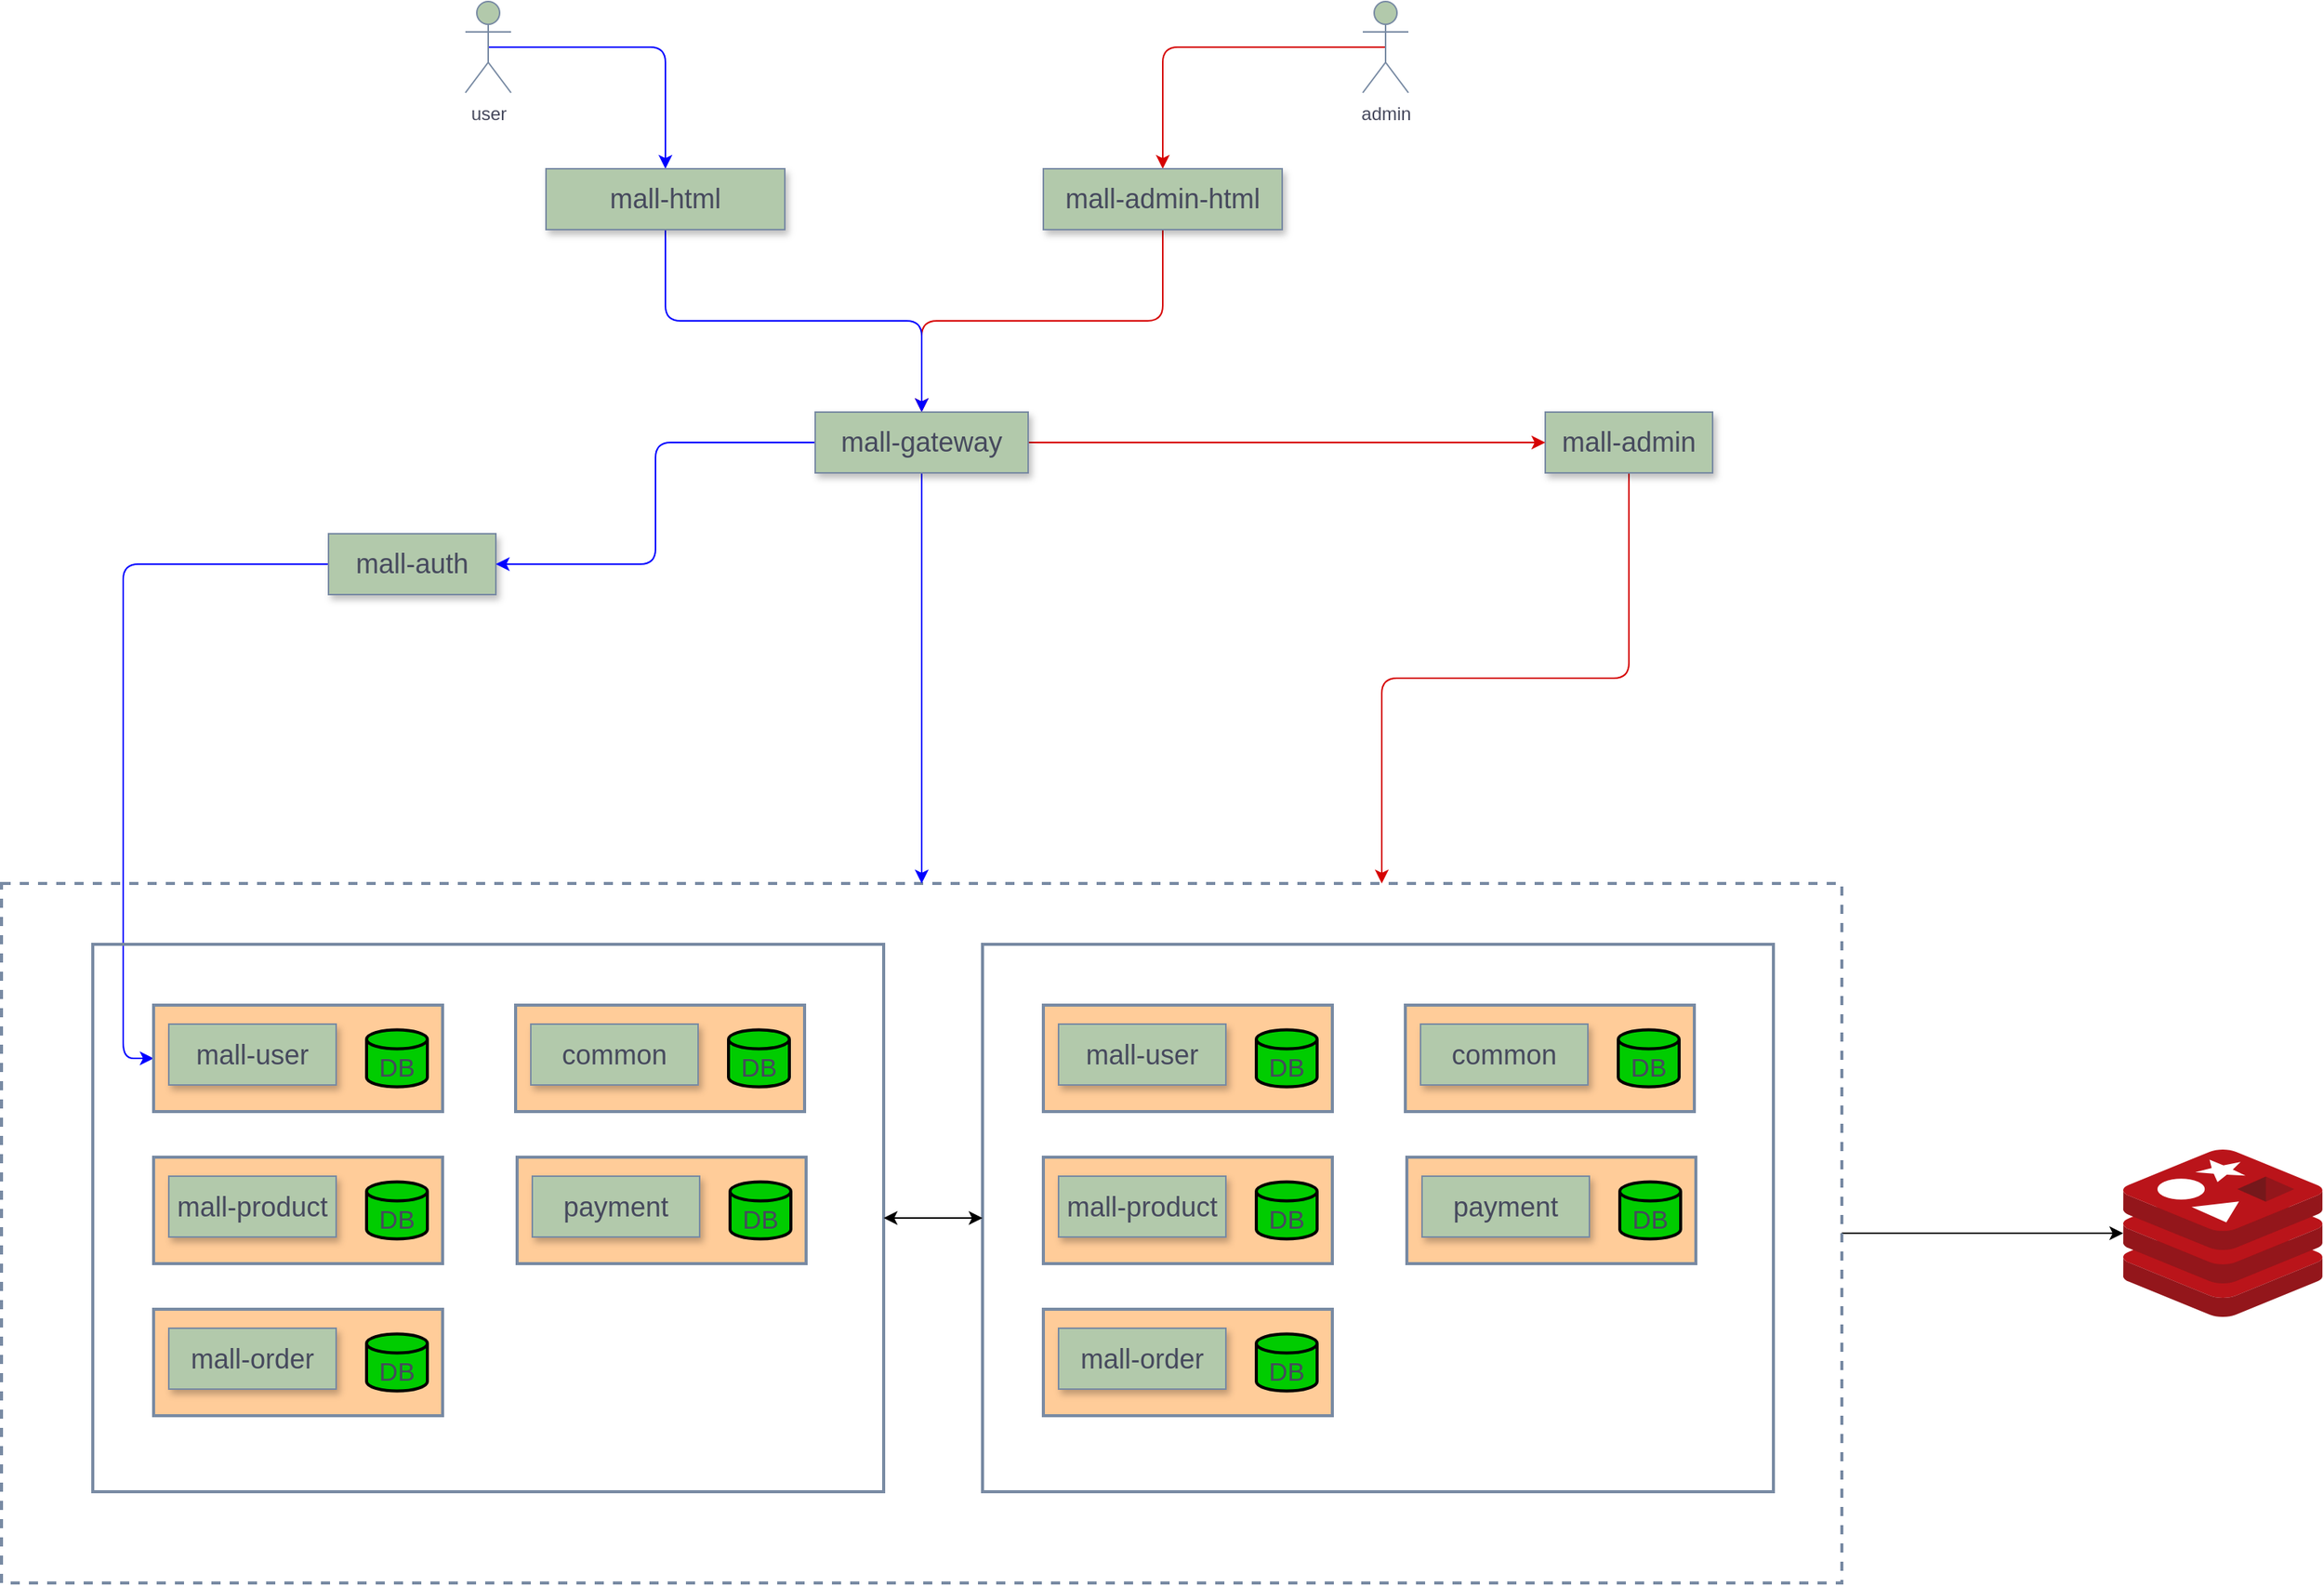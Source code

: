 <mxfile version="13.6.9" type="github">
  <diagram id="Z--iTaKNQ5P-s0Kby9HK" name="Page-1">
    <mxGraphModel dx="2031" dy="1089" grid="1" gridSize="10" guides="1" tooltips="1" connect="1" arrows="1" fold="1" page="1" pageScale="1" pageWidth="827" pageHeight="1169" math="0" shadow="0">
      <root>
        <mxCell id="0" />
        <mxCell id="1" parent="0" />
        <mxCell id="iWbueiKnUOGaXGQfD53s-153" style="edgeStyle=orthogonalEdgeStyle;rounded=1;sketch=0;orthogonalLoop=1;jettySize=auto;html=1;exitX=1;exitY=0.5;exitDx=0;exitDy=0;startArrow=none;startFill=0;fillColor=#B2C9AB;fontSize=17;fontColor=#46495D;" edge="1" parent="1" source="iWbueiKnUOGaXGQfD53s-53" target="iWbueiKnUOGaXGQfD53s-152">
          <mxGeometry relative="1" as="geometry" />
        </mxCell>
        <mxCell id="iWbueiKnUOGaXGQfD53s-53" value="" style="rounded=0;whiteSpace=wrap;html=1;dashed=1;sketch=0;strokeColor=#788AA3;fillColor=none;fontColor=#46495D;strokeWidth=2;" vertex="1" parent="1">
          <mxGeometry x="155" y="610" width="1210" height="460" as="geometry" />
        </mxCell>
        <mxCell id="iWbueiKnUOGaXGQfD53s-11" style="edgeStyle=orthogonalEdgeStyle;rounded=1;sketch=0;orthogonalLoop=1;jettySize=auto;html=1;exitX=0.5;exitY=0.5;exitDx=0;exitDy=0;exitPerimeter=0;entryX=0.5;entryY=0;entryDx=0;entryDy=0;fillColor=#B2C9AB;fontColor=#46495D;strokeColor=#0000FF;" edge="1" parent="1" source="iWbueiKnUOGaXGQfD53s-1" target="iWbueiKnUOGaXGQfD53s-6">
          <mxGeometry relative="1" as="geometry" />
        </mxCell>
        <mxCell id="iWbueiKnUOGaXGQfD53s-1" value="user" style="shape=umlActor;verticalLabelPosition=bottom;verticalAlign=top;html=1;outlineConnect=0;fillColor=#B2C9AB;strokeColor=#788AA3;fontColor=#46495D;" vertex="1" parent="1">
          <mxGeometry x="460" y="30" width="30" height="60" as="geometry" />
        </mxCell>
        <mxCell id="iWbueiKnUOGaXGQfD53s-61" style="edgeStyle=orthogonalEdgeStyle;rounded=1;sketch=0;orthogonalLoop=1;jettySize=auto;html=1;exitX=0.5;exitY=0.5;exitDx=0;exitDy=0;exitPerimeter=0;entryX=0.5;entryY=0;entryDx=0;entryDy=0;startArrow=none;startFill=0;fillColor=#B2C9AB;fontColor=#46495D;strokeColor=#D60202;" edge="1" parent="1" source="iWbueiKnUOGaXGQfD53s-2" target="iWbueiKnUOGaXGQfD53s-5">
          <mxGeometry relative="1" as="geometry" />
        </mxCell>
        <mxCell id="iWbueiKnUOGaXGQfD53s-2" value="admin" style="shape=umlActor;verticalLabelPosition=bottom;verticalAlign=top;html=1;outlineConnect=0;fillColor=#B2C9AB;strokeColor=#788AA3;fontColor=#46495D;" vertex="1" parent="1">
          <mxGeometry x="1050" y="30" width="30" height="60" as="geometry" />
        </mxCell>
        <mxCell id="iWbueiKnUOGaXGQfD53s-63" style="edgeStyle=orthogonalEdgeStyle;rounded=1;sketch=0;orthogonalLoop=1;jettySize=auto;html=1;exitX=0.5;exitY=1;exitDx=0;exitDy=0;entryX=0.5;entryY=0;entryDx=0;entryDy=0;startArrow=none;startFill=0;fillColor=#B2C9AB;fontColor=#46495D;strokeColor=#D60202;" edge="1" parent="1" source="iWbueiKnUOGaXGQfD53s-5" target="iWbueiKnUOGaXGQfD53s-4">
          <mxGeometry relative="1" as="geometry" />
        </mxCell>
        <mxCell id="iWbueiKnUOGaXGQfD53s-5" value="&lt;span style=&quot;font-size: 18px&quot;&gt;mall-admin-html&lt;/span&gt;" style="rounded=0;whiteSpace=wrap;html=1;shadow=1;glass=0;sketch=0;fillColor=#B2C9AB;strokeColor=#788AA3;fontColor=#46495D;" vertex="1" parent="1">
          <mxGeometry x="840" y="140" width="157" height="40" as="geometry" />
        </mxCell>
        <mxCell id="iWbueiKnUOGaXGQfD53s-62" style="edgeStyle=orthogonalEdgeStyle;rounded=1;sketch=0;orthogonalLoop=1;jettySize=auto;html=1;exitX=0.5;exitY=1;exitDx=0;exitDy=0;entryX=0.5;entryY=0;entryDx=0;entryDy=0;startArrow=none;startFill=0;strokeColor=#0000FF;fillColor=#B2C9AB;fontColor=#46495D;" edge="1" parent="1" source="iWbueiKnUOGaXGQfD53s-6" target="iWbueiKnUOGaXGQfD53s-4">
          <mxGeometry relative="1" as="geometry" />
        </mxCell>
        <mxCell id="iWbueiKnUOGaXGQfD53s-6" value="&lt;span style=&quot;font-size: 18px&quot;&gt;mall-html&lt;/span&gt;" style="rounded=0;whiteSpace=wrap;html=1;shadow=1;glass=0;sketch=0;fillColor=#B2C9AB;strokeColor=#788AA3;fontColor=#46495D;" vertex="1" parent="1">
          <mxGeometry x="513" y="140" width="157" height="40" as="geometry" />
        </mxCell>
        <mxCell id="iWbueiKnUOGaXGQfD53s-151" style="edgeStyle=orthogonalEdgeStyle;rounded=1;sketch=0;orthogonalLoop=1;jettySize=auto;html=1;exitX=0;exitY=0.5;exitDx=0;exitDy=0;entryX=0;entryY=0.5;entryDx=0;entryDy=0;startArrow=none;startFill=0;strokeColor=#0000FF;fillColor=#B2C9AB;fontSize=17;fontColor=#46495D;" edge="1" parent="1" source="iWbueiKnUOGaXGQfD53s-12" target="iWbueiKnUOGaXGQfD53s-70">
          <mxGeometry relative="1" as="geometry" />
        </mxCell>
        <mxCell id="iWbueiKnUOGaXGQfD53s-12" value="&lt;font style=&quot;font-size: 18px&quot;&gt;mall-auth&lt;/font&gt;" style="rounded=0;whiteSpace=wrap;html=1;shadow=1;glass=0;sketch=0;fillColor=#B2C9AB;strokeColor=#788AA3;fontColor=#46495D;" vertex="1" parent="1">
          <mxGeometry x="370" y="380" width="110" height="40" as="geometry" />
        </mxCell>
        <mxCell id="iWbueiKnUOGaXGQfD53s-68" style="edgeStyle=orthogonalEdgeStyle;rounded=1;sketch=0;orthogonalLoop=1;jettySize=auto;html=1;exitX=0.5;exitY=1;exitDx=0;exitDy=0;entryX=0.75;entryY=0;entryDx=0;entryDy=0;startArrow=none;startFill=0;fillColor=#B2C9AB;fontColor=#46495D;strokeColor=#D60202;" edge="1" parent="1" source="iWbueiKnUOGaXGQfD53s-18" target="iWbueiKnUOGaXGQfD53s-53">
          <mxGeometry relative="1" as="geometry" />
        </mxCell>
        <mxCell id="iWbueiKnUOGaXGQfD53s-18" value="&lt;span style=&quot;font-size: 18px&quot;&gt;mall-admin&lt;/span&gt;" style="rounded=0;whiteSpace=wrap;html=1;shadow=1;glass=0;sketch=0;fillColor=#B2C9AB;strokeColor=#788AA3;fontColor=#46495D;" vertex="1" parent="1">
          <mxGeometry x="1170" y="300" width="110" height="40" as="geometry" />
        </mxCell>
        <mxCell id="iWbueiKnUOGaXGQfD53s-64" style="edgeStyle=orthogonalEdgeStyle;rounded=1;sketch=0;orthogonalLoop=1;jettySize=auto;html=1;exitX=0;exitY=0.5;exitDx=0;exitDy=0;entryX=1;entryY=0.5;entryDx=0;entryDy=0;startArrow=none;startFill=0;strokeColor=#0000FF;fillColor=#B2C9AB;fontColor=#46495D;" edge="1" parent="1" source="iWbueiKnUOGaXGQfD53s-4" target="iWbueiKnUOGaXGQfD53s-12">
          <mxGeometry relative="1" as="geometry" />
        </mxCell>
        <mxCell id="iWbueiKnUOGaXGQfD53s-67" style="edgeStyle=orthogonalEdgeStyle;rounded=1;sketch=0;orthogonalLoop=1;jettySize=auto;html=1;exitX=1;exitY=0.5;exitDx=0;exitDy=0;entryX=0;entryY=0.5;entryDx=0;entryDy=0;startArrow=none;startFill=0;fillColor=#B2C9AB;fontColor=#46495D;strokeColor=#D60202;" edge="1" parent="1" source="iWbueiKnUOGaXGQfD53s-4" target="iWbueiKnUOGaXGQfD53s-18">
          <mxGeometry relative="1" as="geometry" />
        </mxCell>
        <mxCell id="iWbueiKnUOGaXGQfD53s-147" style="edgeStyle=orthogonalEdgeStyle;rounded=1;sketch=0;orthogonalLoop=1;jettySize=auto;html=1;exitX=0.5;exitY=1;exitDx=0;exitDy=0;entryX=0.5;entryY=0;entryDx=0;entryDy=0;startArrow=none;startFill=0;fillColor=#B2C9AB;fontSize=17;fontColor=#46495D;strokeColor=#0000FF;" edge="1" parent="1" source="iWbueiKnUOGaXGQfD53s-4" target="iWbueiKnUOGaXGQfD53s-53">
          <mxGeometry relative="1" as="geometry" />
        </mxCell>
        <mxCell id="iWbueiKnUOGaXGQfD53s-4" value="&lt;font style=&quot;font-size: 18px&quot;&gt;mall-gateway&lt;/font&gt;" style="rounded=0;whiteSpace=wrap;html=1;shadow=1;glass=0;sketch=0;fillColor=#B2C9AB;strokeColor=#788AA3;fontColor=#46495D;" vertex="1" parent="1">
          <mxGeometry x="690" y="300" width="140" height="40" as="geometry" />
        </mxCell>
        <mxCell id="iWbueiKnUOGaXGQfD53s-125" value="" style="group" vertex="1" connectable="0" parent="1">
          <mxGeometry x="800" y="650" width="520" height="360" as="geometry" />
        </mxCell>
        <mxCell id="iWbueiKnUOGaXGQfD53s-126" value="" style="rounded=0;whiteSpace=wrap;html=1;sketch=0;strokeColor=#788AA3;strokeWidth=2;fontSize=17;fontColor=#46495D;fillColor=none;" vertex="1" parent="iWbueiKnUOGaXGQfD53s-125">
          <mxGeometry width="520" height="360" as="geometry" />
        </mxCell>
        <mxCell id="iWbueiKnUOGaXGQfD53s-127" value="" style="group" vertex="1" connectable="0" parent="iWbueiKnUOGaXGQfD53s-125">
          <mxGeometry x="40" y="40" width="190" height="70" as="geometry" />
        </mxCell>
        <mxCell id="iWbueiKnUOGaXGQfD53s-128" value="" style="rounded=0;whiteSpace=wrap;html=1;sketch=0;strokeColor=#788AA3;strokeWidth=2;fontSize=17;fontColor=#46495D;fillColor=#FFCC99;" vertex="1" parent="iWbueiKnUOGaXGQfD53s-127">
          <mxGeometry width="190" height="70" as="geometry" />
        </mxCell>
        <mxCell id="iWbueiKnUOGaXGQfD53s-129" value="&lt;span style=&quot;font-size: 18px&quot;&gt;mall-user&lt;/span&gt;" style="rounded=0;whiteSpace=wrap;html=1;shadow=1;glass=0;sketch=0;fillColor=#B2C9AB;strokeColor=#788AA3;fontColor=#46495D;" vertex="1" parent="iWbueiKnUOGaXGQfD53s-127">
          <mxGeometry x="10" y="12.5" width="110" height="40" as="geometry" />
        </mxCell>
        <mxCell id="iWbueiKnUOGaXGQfD53s-130" value="DB" style="strokeWidth=2;html=1;shape=mxgraph.flowchart.database;whiteSpace=wrap;rounded=0;sketch=0;fontColor=#46495D;fontSize=17;verticalAlign=bottom;fillColor=#00CC00;" vertex="1" parent="iWbueiKnUOGaXGQfD53s-127">
          <mxGeometry x="140" y="16.25" width="40" height="37.5" as="geometry" />
        </mxCell>
        <mxCell id="iWbueiKnUOGaXGQfD53s-131" value="" style="group" vertex="1" connectable="0" parent="iWbueiKnUOGaXGQfD53s-125">
          <mxGeometry x="40" y="140" width="190" height="70" as="geometry" />
        </mxCell>
        <mxCell id="iWbueiKnUOGaXGQfD53s-132" value="" style="rounded=0;whiteSpace=wrap;html=1;sketch=0;strokeColor=#788AA3;strokeWidth=2;fontSize=17;fontColor=#46495D;fillColor=#FFCC99;" vertex="1" parent="iWbueiKnUOGaXGQfD53s-131">
          <mxGeometry width="190" height="70" as="geometry" />
        </mxCell>
        <mxCell id="iWbueiKnUOGaXGQfD53s-133" value="&lt;span style=&quot;font-size: 18px&quot;&gt;mall-product&lt;/span&gt;" style="rounded=0;whiteSpace=wrap;html=1;shadow=1;glass=0;sketch=0;fillColor=#B2C9AB;strokeColor=#788AA3;fontColor=#46495D;" vertex="1" parent="iWbueiKnUOGaXGQfD53s-131">
          <mxGeometry x="10" y="12.5" width="110" height="40" as="geometry" />
        </mxCell>
        <mxCell id="iWbueiKnUOGaXGQfD53s-134" value="DB" style="strokeWidth=2;html=1;shape=mxgraph.flowchart.database;whiteSpace=wrap;rounded=0;sketch=0;fontColor=#46495D;fontSize=17;verticalAlign=bottom;fillColor=#00CC00;" vertex="1" parent="iWbueiKnUOGaXGQfD53s-131">
          <mxGeometry x="140" y="16.25" width="40" height="37.5" as="geometry" />
        </mxCell>
        <mxCell id="iWbueiKnUOGaXGQfD53s-135" value="" style="group" vertex="1" connectable="0" parent="iWbueiKnUOGaXGQfD53s-125">
          <mxGeometry x="40" y="240" width="190" height="70" as="geometry" />
        </mxCell>
        <mxCell id="iWbueiKnUOGaXGQfD53s-136" value="" style="rounded=0;whiteSpace=wrap;html=1;sketch=0;strokeColor=#788AA3;strokeWidth=2;fontSize=17;fontColor=#46495D;fillColor=#FFCC99;" vertex="1" parent="iWbueiKnUOGaXGQfD53s-135">
          <mxGeometry width="190" height="70" as="geometry" />
        </mxCell>
        <mxCell id="iWbueiKnUOGaXGQfD53s-137" value="&lt;span style=&quot;font-size: 18px&quot;&gt;mall-order&lt;/span&gt;" style="rounded=0;whiteSpace=wrap;html=1;shadow=1;glass=0;sketch=0;fillColor=#B2C9AB;strokeColor=#788AA3;fontColor=#46495D;" vertex="1" parent="iWbueiKnUOGaXGQfD53s-135">
          <mxGeometry x="10" y="12.5" width="110" height="40" as="geometry" />
        </mxCell>
        <mxCell id="iWbueiKnUOGaXGQfD53s-138" value="DB" style="strokeWidth=2;html=1;shape=mxgraph.flowchart.database;whiteSpace=wrap;rounded=0;sketch=0;fontColor=#46495D;fontSize=17;verticalAlign=bottom;fillColor=#00CC00;" vertex="1" parent="iWbueiKnUOGaXGQfD53s-135">
          <mxGeometry x="140" y="16.25" width="40" height="37.5" as="geometry" />
        </mxCell>
        <mxCell id="iWbueiKnUOGaXGQfD53s-139" value="" style="group" vertex="1" connectable="0" parent="iWbueiKnUOGaXGQfD53s-125">
          <mxGeometry x="278" y="40" width="190" height="70" as="geometry" />
        </mxCell>
        <mxCell id="iWbueiKnUOGaXGQfD53s-140" value="" style="rounded=0;whiteSpace=wrap;html=1;sketch=0;strokeColor=#788AA3;strokeWidth=2;fontSize=17;fontColor=#46495D;fillColor=#FFCC99;" vertex="1" parent="iWbueiKnUOGaXGQfD53s-139">
          <mxGeometry width="190" height="70" as="geometry" />
        </mxCell>
        <mxCell id="iWbueiKnUOGaXGQfD53s-141" value="&lt;span style=&quot;font-size: 18px&quot;&gt;common&lt;br&gt;&lt;/span&gt;" style="rounded=0;whiteSpace=wrap;html=1;shadow=1;glass=0;sketch=0;fillColor=#B2C9AB;strokeColor=#788AA3;fontColor=#46495D;" vertex="1" parent="iWbueiKnUOGaXGQfD53s-139">
          <mxGeometry x="10" y="12.5" width="110" height="40" as="geometry" />
        </mxCell>
        <mxCell id="iWbueiKnUOGaXGQfD53s-142" value="DB" style="strokeWidth=2;html=1;shape=mxgraph.flowchart.database;whiteSpace=wrap;rounded=0;sketch=0;fontColor=#46495D;fontSize=17;verticalAlign=bottom;fillColor=#00CC00;" vertex="1" parent="iWbueiKnUOGaXGQfD53s-139">
          <mxGeometry x="140" y="16.25" width="40" height="37.5" as="geometry" />
        </mxCell>
        <mxCell id="iWbueiKnUOGaXGQfD53s-143" value="" style="group" vertex="1" connectable="0" parent="iWbueiKnUOGaXGQfD53s-125">
          <mxGeometry x="279" y="140" width="190" height="70" as="geometry" />
        </mxCell>
        <mxCell id="iWbueiKnUOGaXGQfD53s-144" value="" style="rounded=0;whiteSpace=wrap;html=1;sketch=0;strokeColor=#788AA3;strokeWidth=2;fontSize=17;fontColor=#46495D;fillColor=#FFCC99;" vertex="1" parent="iWbueiKnUOGaXGQfD53s-143">
          <mxGeometry width="190" height="70" as="geometry" />
        </mxCell>
        <mxCell id="iWbueiKnUOGaXGQfD53s-145" value="&lt;span style=&quot;font-size: 18px&quot;&gt;payment&lt;/span&gt;" style="rounded=0;whiteSpace=wrap;html=1;shadow=1;glass=0;sketch=0;fillColor=#B2C9AB;strokeColor=#788AA3;fontColor=#46495D;" vertex="1" parent="iWbueiKnUOGaXGQfD53s-143">
          <mxGeometry x="10" y="12.5" width="110" height="40" as="geometry" />
        </mxCell>
        <mxCell id="iWbueiKnUOGaXGQfD53s-146" value="DB" style="strokeWidth=2;html=1;shape=mxgraph.flowchart.database;whiteSpace=wrap;rounded=0;sketch=0;fontColor=#46495D;fontSize=17;verticalAlign=bottom;fillColor=#00CC00;" vertex="1" parent="iWbueiKnUOGaXGQfD53s-143">
          <mxGeometry x="140" y="16.25" width="40" height="37.5" as="geometry" />
        </mxCell>
        <mxCell id="iWbueiKnUOGaXGQfD53s-149" value="" style="group" vertex="1" connectable="0" parent="1">
          <mxGeometry x="215" y="650" width="520" height="360" as="geometry" />
        </mxCell>
        <mxCell id="iWbueiKnUOGaXGQfD53s-119" value="" style="rounded=0;whiteSpace=wrap;html=1;sketch=0;strokeColor=#788AA3;strokeWidth=2;fontSize=17;fontColor=#46495D;fillColor=none;" vertex="1" parent="iWbueiKnUOGaXGQfD53s-149">
          <mxGeometry width="520" height="360" as="geometry" />
        </mxCell>
        <mxCell id="iWbueiKnUOGaXGQfD53s-83" value="" style="group" vertex="1" connectable="0" parent="iWbueiKnUOGaXGQfD53s-149">
          <mxGeometry x="40" y="40" width="190" height="70" as="geometry" />
        </mxCell>
        <mxCell id="iWbueiKnUOGaXGQfD53s-70" value="" style="rounded=0;whiteSpace=wrap;html=1;sketch=0;strokeColor=#788AA3;strokeWidth=2;fontSize=17;fontColor=#46495D;fillColor=#FFCC99;" vertex="1" parent="iWbueiKnUOGaXGQfD53s-83">
          <mxGeometry width="190" height="70" as="geometry" />
        </mxCell>
        <mxCell id="iWbueiKnUOGaXGQfD53s-19" value="&lt;span style=&quot;font-size: 18px&quot;&gt;mall-user&lt;/span&gt;" style="rounded=0;whiteSpace=wrap;html=1;shadow=1;glass=0;sketch=0;fillColor=#B2C9AB;strokeColor=#788AA3;fontColor=#46495D;" vertex="1" parent="iWbueiKnUOGaXGQfD53s-83">
          <mxGeometry x="10" y="12.5" width="110" height="40" as="geometry" />
        </mxCell>
        <mxCell id="iWbueiKnUOGaXGQfD53s-69" value="DB" style="strokeWidth=2;html=1;shape=mxgraph.flowchart.database;whiteSpace=wrap;rounded=0;sketch=0;fontColor=#46495D;fontSize=17;verticalAlign=bottom;fillColor=#00CC00;" vertex="1" parent="iWbueiKnUOGaXGQfD53s-83">
          <mxGeometry x="140" y="16.25" width="40" height="37.5" as="geometry" />
        </mxCell>
        <mxCell id="iWbueiKnUOGaXGQfD53s-101" value="" style="group" vertex="1" connectable="0" parent="iWbueiKnUOGaXGQfD53s-149">
          <mxGeometry x="40" y="140" width="190" height="70" as="geometry" />
        </mxCell>
        <mxCell id="iWbueiKnUOGaXGQfD53s-102" value="" style="rounded=0;whiteSpace=wrap;html=1;sketch=0;strokeColor=#788AA3;strokeWidth=2;fontSize=17;fontColor=#46495D;fillColor=#FFCC99;" vertex="1" parent="iWbueiKnUOGaXGQfD53s-101">
          <mxGeometry width="190" height="70" as="geometry" />
        </mxCell>
        <mxCell id="iWbueiKnUOGaXGQfD53s-103" value="&lt;span style=&quot;font-size: 18px&quot;&gt;mall-product&lt;/span&gt;" style="rounded=0;whiteSpace=wrap;html=1;shadow=1;glass=0;sketch=0;fillColor=#B2C9AB;strokeColor=#788AA3;fontColor=#46495D;" vertex="1" parent="iWbueiKnUOGaXGQfD53s-101">
          <mxGeometry x="10" y="12.5" width="110" height="40" as="geometry" />
        </mxCell>
        <mxCell id="iWbueiKnUOGaXGQfD53s-104" value="DB" style="strokeWidth=2;html=1;shape=mxgraph.flowchart.database;whiteSpace=wrap;rounded=0;sketch=0;fontColor=#46495D;fontSize=17;verticalAlign=bottom;fillColor=#00CC00;" vertex="1" parent="iWbueiKnUOGaXGQfD53s-101">
          <mxGeometry x="140" y="16.25" width="40" height="37.5" as="geometry" />
        </mxCell>
        <mxCell id="iWbueiKnUOGaXGQfD53s-106" value="" style="group" vertex="1" connectable="0" parent="iWbueiKnUOGaXGQfD53s-149">
          <mxGeometry x="40" y="240" width="190" height="70" as="geometry" />
        </mxCell>
        <mxCell id="iWbueiKnUOGaXGQfD53s-107" value="" style="rounded=0;whiteSpace=wrap;html=1;sketch=0;strokeColor=#788AA3;strokeWidth=2;fontSize=17;fontColor=#46495D;fillColor=#FFCC99;" vertex="1" parent="iWbueiKnUOGaXGQfD53s-106">
          <mxGeometry width="190" height="70" as="geometry" />
        </mxCell>
        <mxCell id="iWbueiKnUOGaXGQfD53s-108" value="&lt;span style=&quot;font-size: 18px&quot;&gt;mall-order&lt;/span&gt;" style="rounded=0;whiteSpace=wrap;html=1;shadow=1;glass=0;sketch=0;fillColor=#B2C9AB;strokeColor=#788AA3;fontColor=#46495D;" vertex="1" parent="iWbueiKnUOGaXGQfD53s-106">
          <mxGeometry x="10" y="12.5" width="110" height="40" as="geometry" />
        </mxCell>
        <mxCell id="iWbueiKnUOGaXGQfD53s-109" value="DB" style="strokeWidth=2;html=1;shape=mxgraph.flowchart.database;whiteSpace=wrap;rounded=0;sketch=0;fontColor=#46495D;fontSize=17;verticalAlign=bottom;fillColor=#00CC00;" vertex="1" parent="iWbueiKnUOGaXGQfD53s-106">
          <mxGeometry x="140" y="16.25" width="40" height="37.5" as="geometry" />
        </mxCell>
        <mxCell id="iWbueiKnUOGaXGQfD53s-110" value="" style="group" vertex="1" connectable="0" parent="iWbueiKnUOGaXGQfD53s-149">
          <mxGeometry x="278" y="40" width="190" height="70" as="geometry" />
        </mxCell>
        <mxCell id="iWbueiKnUOGaXGQfD53s-111" value="" style="rounded=0;whiteSpace=wrap;html=1;sketch=0;strokeColor=#788AA3;strokeWidth=2;fontSize=17;fontColor=#46495D;fillColor=#FFCC99;" vertex="1" parent="iWbueiKnUOGaXGQfD53s-110">
          <mxGeometry width="190" height="70" as="geometry" />
        </mxCell>
        <mxCell id="iWbueiKnUOGaXGQfD53s-112" value="&lt;span style=&quot;font-size: 18px&quot;&gt;common&lt;br&gt;&lt;/span&gt;" style="rounded=0;whiteSpace=wrap;html=1;shadow=1;glass=0;sketch=0;fillColor=#B2C9AB;strokeColor=#788AA3;fontColor=#46495D;" vertex="1" parent="iWbueiKnUOGaXGQfD53s-110">
          <mxGeometry x="10" y="12.5" width="110" height="40" as="geometry" />
        </mxCell>
        <mxCell id="iWbueiKnUOGaXGQfD53s-113" value="DB" style="strokeWidth=2;html=1;shape=mxgraph.flowchart.database;whiteSpace=wrap;rounded=0;sketch=0;fontColor=#46495D;fontSize=17;verticalAlign=bottom;fillColor=#00CC00;" vertex="1" parent="iWbueiKnUOGaXGQfD53s-110">
          <mxGeometry x="140" y="16.25" width="40" height="37.5" as="geometry" />
        </mxCell>
        <mxCell id="iWbueiKnUOGaXGQfD53s-114" value="" style="group" vertex="1" connectable="0" parent="iWbueiKnUOGaXGQfD53s-149">
          <mxGeometry x="279" y="140" width="190" height="70" as="geometry" />
        </mxCell>
        <mxCell id="iWbueiKnUOGaXGQfD53s-115" value="" style="rounded=0;whiteSpace=wrap;html=1;sketch=0;strokeColor=#788AA3;strokeWidth=2;fontSize=17;fontColor=#46495D;fillColor=#FFCC99;" vertex="1" parent="iWbueiKnUOGaXGQfD53s-114">
          <mxGeometry width="190" height="70" as="geometry" />
        </mxCell>
        <mxCell id="iWbueiKnUOGaXGQfD53s-116" value="&lt;span style=&quot;font-size: 18px&quot;&gt;payment&lt;/span&gt;" style="rounded=0;whiteSpace=wrap;html=1;shadow=1;glass=0;sketch=0;fillColor=#B2C9AB;strokeColor=#788AA3;fontColor=#46495D;" vertex="1" parent="iWbueiKnUOGaXGQfD53s-114">
          <mxGeometry x="10" y="12.5" width="110" height="40" as="geometry" />
        </mxCell>
        <mxCell id="iWbueiKnUOGaXGQfD53s-117" value="DB" style="strokeWidth=2;html=1;shape=mxgraph.flowchart.database;whiteSpace=wrap;rounded=0;sketch=0;fontColor=#46495D;fontSize=17;verticalAlign=bottom;fillColor=#00CC00;" vertex="1" parent="iWbueiKnUOGaXGQfD53s-114">
          <mxGeometry x="140" y="16.25" width="40" height="37.5" as="geometry" />
        </mxCell>
        <mxCell id="iWbueiKnUOGaXGQfD53s-150" style="edgeStyle=orthogonalEdgeStyle;rounded=1;sketch=0;orthogonalLoop=1;jettySize=auto;html=1;exitX=1;exitY=0.5;exitDx=0;exitDy=0;startArrow=classic;startFill=1;fillColor=#B2C9AB;fontSize=17;fontColor=#46495D;" edge="1" parent="1" source="iWbueiKnUOGaXGQfD53s-119" target="iWbueiKnUOGaXGQfD53s-126">
          <mxGeometry relative="1" as="geometry" />
        </mxCell>
        <mxCell id="iWbueiKnUOGaXGQfD53s-152" value="" style="aspect=fixed;html=1;points=[];align=center;image;fontSize=12;image=img/lib/mscae/Cache_Redis_Product.svg;rounded=0;sketch=0;strokeColor=#788AA3;strokeWidth=2;fillColor=none;" vertex="1" parent="1">
          <mxGeometry x="1550" y="785" width="130.95" height="110" as="geometry" />
        </mxCell>
      </root>
    </mxGraphModel>
  </diagram>
</mxfile>
